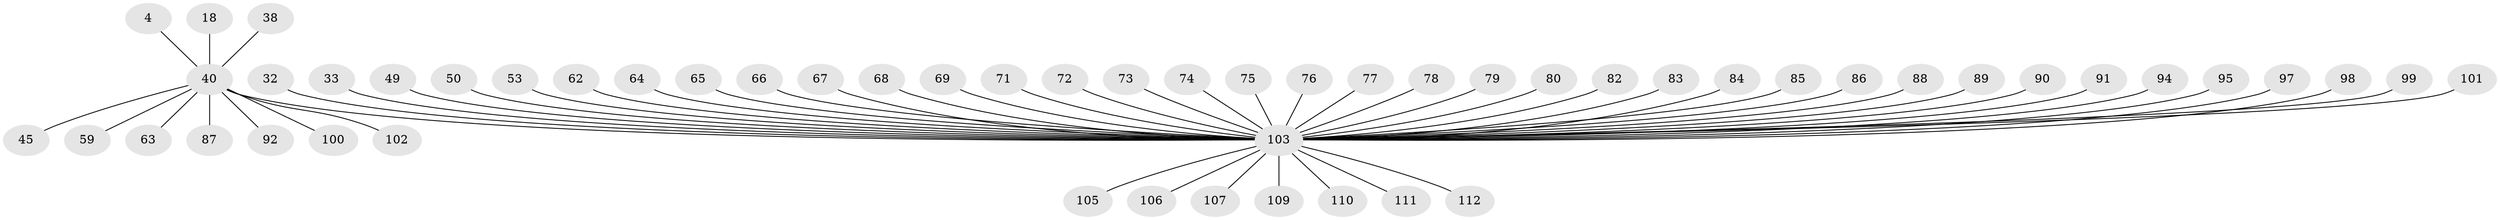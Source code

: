 // original degree distribution, {21: 0.008928571428571428, 13: 0.008928571428571428, 2: 0.125, 1: 0.6875, 7: 0.008928571428571428, 10: 0.008928571428571428, 9: 0.008928571428571428, 4: 0.044642857142857144, 3: 0.07142857142857142, 6: 0.017857142857142856, 5: 0.008928571428571428}
// Generated by graph-tools (version 1.1) at 2025/48/03/09/25 04:48:06]
// undirected, 56 vertices, 55 edges
graph export_dot {
graph [start="1"]
  node [color=gray90,style=filled];
  4;
  18;
  32;
  33;
  38;
  40 [super="+2"];
  45;
  49 [super="+10"];
  50;
  53;
  59;
  62;
  63;
  64;
  65 [super="+13"];
  66;
  67;
  68;
  69 [super="+60"];
  71;
  72;
  73;
  74;
  75;
  76;
  77;
  78;
  79;
  80;
  82;
  83;
  84;
  85;
  86;
  87;
  88 [super="+54"];
  89;
  90;
  91;
  92;
  94;
  95;
  97;
  98;
  99;
  100;
  101;
  102;
  103 [super="+24+31+17+41+30+52+35+36+42+43+93+55+56+57+58+61+96+1+12+14+15"];
  105 [super="+81"];
  106;
  107;
  109;
  110 [super="+39"];
  111;
  112 [super="+28+70+104+108"];
  4 -- 40;
  18 -- 40;
  32 -- 103;
  33 -- 103;
  38 -- 40;
  40 -- 100;
  40 -- 102;
  40 -- 45;
  40 -- 87;
  40 -- 59;
  40 -- 92;
  40 -- 63;
  40 -- 103 [weight=3];
  49 -- 103;
  50 -- 103;
  53 -- 103;
  62 -- 103;
  64 -- 103;
  65 -- 103;
  66 -- 103;
  67 -- 103;
  68 -- 103;
  69 -- 103;
  71 -- 103;
  72 -- 103;
  73 -- 103;
  74 -- 103;
  75 -- 103;
  76 -- 103;
  77 -- 103;
  78 -- 103;
  79 -- 103;
  80 -- 103;
  82 -- 103;
  83 -- 103;
  84 -- 103;
  85 -- 103;
  86 -- 103;
  88 -- 103;
  89 -- 103;
  90 -- 103;
  91 -- 103;
  94 -- 103;
  95 -- 103;
  97 -- 103;
  98 -- 103;
  99 -- 103;
  101 -- 103;
  103 -- 106;
  103 -- 109;
  103 -- 111;
  103 -- 110;
  103 -- 107;
  103 -- 112;
  103 -- 105;
}
